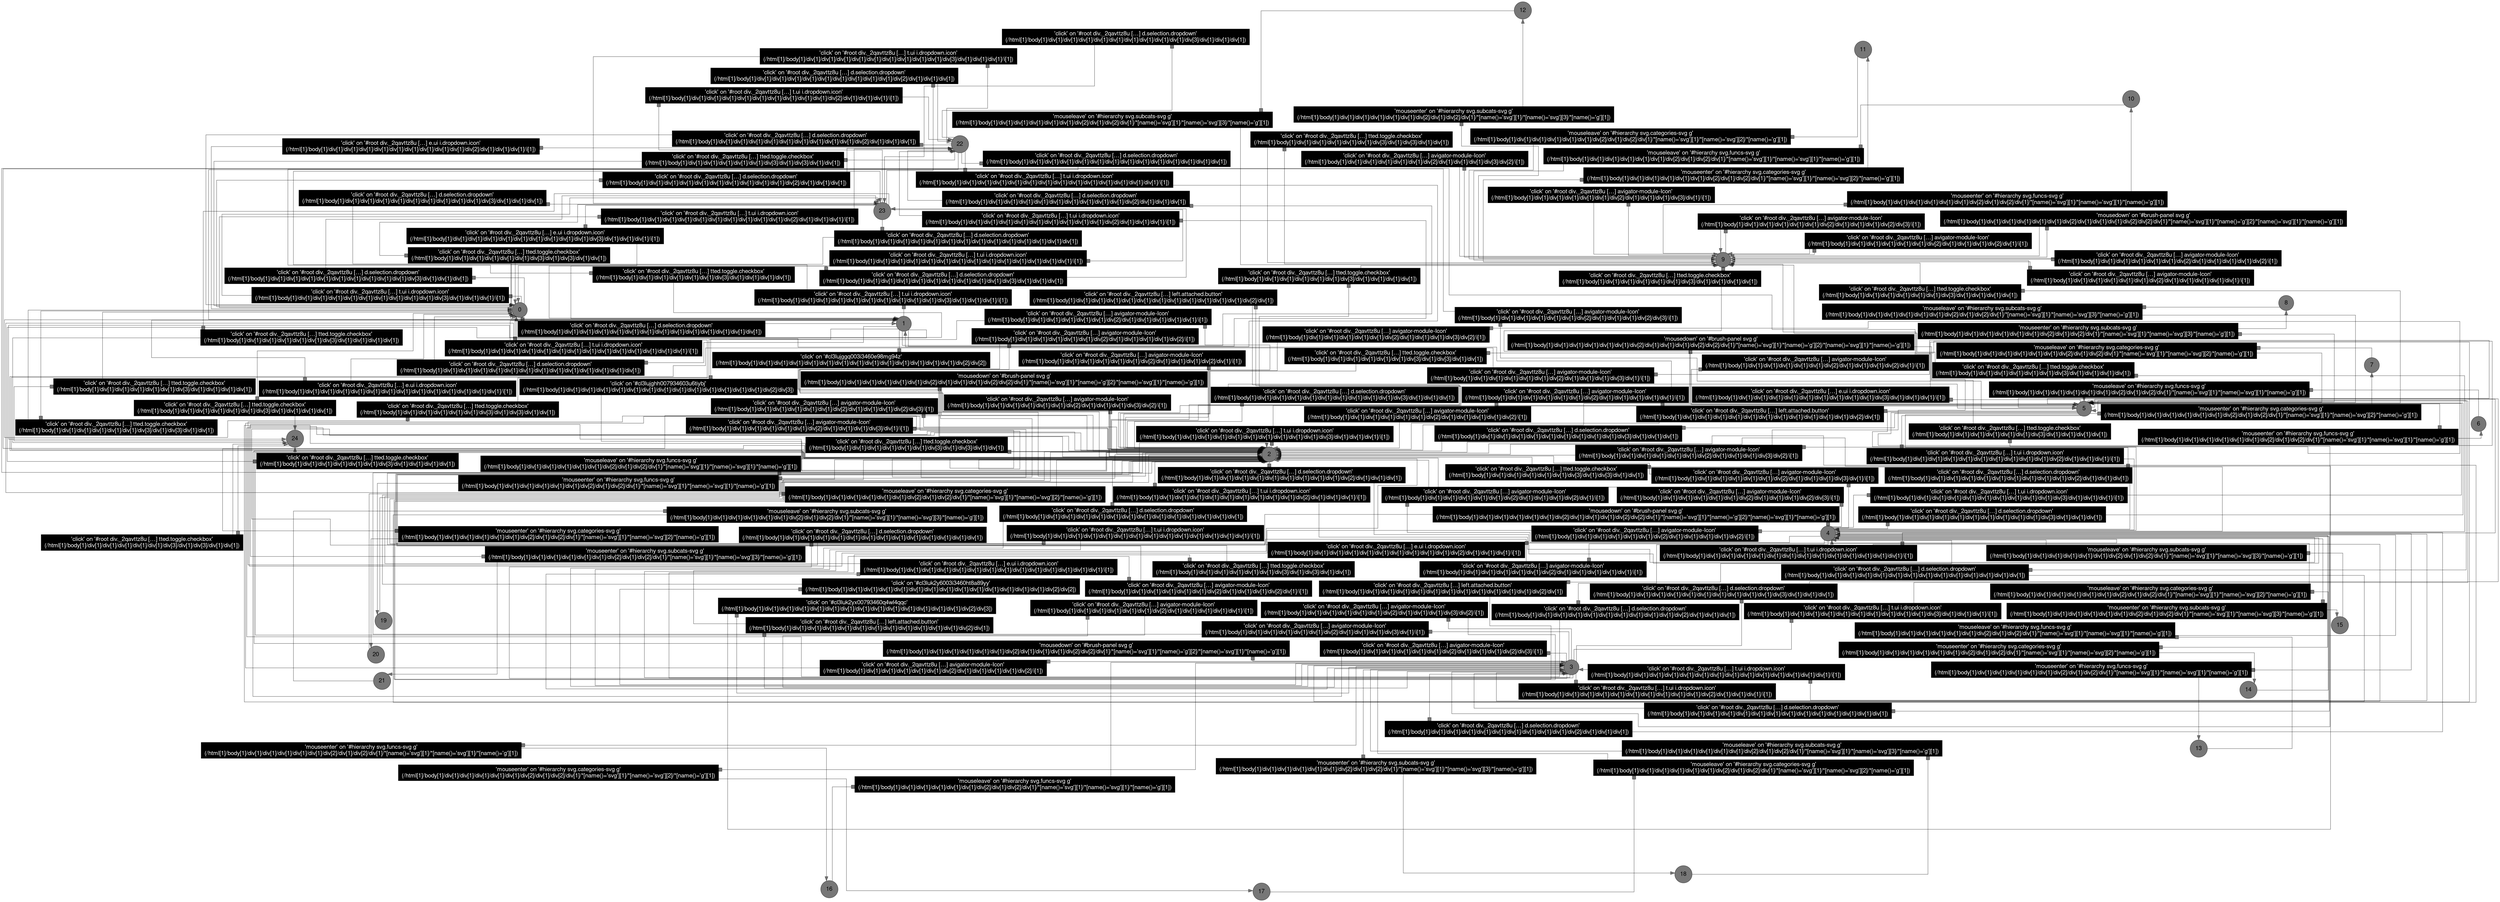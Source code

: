 digraph G {

	
graph [
    layout = neato
    labelloc = b
    fontname = "Helvetica,Arial,sans-serif"
    start = regular
    normalize = 0
    overlap = false;  // or scalexy, scale, prism, ortho, or compress
]
node [
    shape = circle
    style = filled
    color = "#00000088"
    fontname = "Helvetica,Arial,sans-serif"
]
edge [
    len = 1
    color = "#00000088"
    fontname = "Helvetica,Arial,sans-serif"
]
	splines=ortho;

	E0 [label="'click' on '#root div._2qavttz8u […] d.selection.dropdown'\n(/html[1]/body[1]/div[1]/div[1]/div[1]/div[1]/div[1]/div[1]/div[1]/div[1]/div[1]/div[1]/div[1]/div[1]/div[1])", shape="box", style="filled", fillcolor="#000000", fontcolor="#FFFFFF"];
	0 -> E0 [arrowhead="box"];
	E0 -> 1;

	E1 [label="'click' on '#root div._2qavttz8u […] t.ui i.dropdown.icon'\n(/html[1]/body[1]/div[1]/div[1]/div[1]/div[1]/div[1]/div[1]/div[1]/div[1]/div[1]/div[1]/div[1]/div[1]/div[1]/i[1])", shape="box", style="filled", fillcolor="#000000", fontcolor="#FFFFFF"];
	0 -> E1 [arrowhead="box"];
	E1 -> 1;

	E2 [label="'click' on '#root div._2qavttz8u […] d.selection.dropdown'\n(/html[1]/body[1]/div[1]/div[1]/div[1]/div[1]/div[1]/div[1]/div[1]/div[1]/div[1]/div[2]/div[1]/div[1]/div[1])", shape="box", style="filled", fillcolor="#000000", fontcolor="#FFFFFF"];
	0 -> E2 [arrowhead="box"];
	E2 -> 22;

	E3 [label="'click' on '#root div._2qavttz8u […] t.ui i.dropdown.icon'\n(/html[1]/body[1]/div[1]/div[1]/div[1]/div[1]/div[1]/div[1]/div[1]/div[1]/div[1]/div[2]/div[1]/div[1]/div[1]/i[1])", shape="box", style="filled", fillcolor="#000000", fontcolor="#FFFFFF"];
	0 -> E3 [arrowhead="box"];
	E3 -> 22;

	E4 [label="'click' on '#root div._2qavttz8u […] d.selection.dropdown'\n(/html[1]/body[1]/div[1]/div[1]/div[1]/div[1]/div[1]/div[1]/div[1]/div[1]/div[1]/div[3]/div[1]/div[1]/div[1])", shape="box", style="filled", fillcolor="#000000", fontcolor="#FFFFFF"];
	0 -> E4 [arrowhead="box"];
	E4 -> 23;

	E5 [label="'click' on '#root div._2qavttz8u […] t.ui i.dropdown.icon'\n(/html[1]/body[1]/div[1]/div[1]/div[1]/div[1]/div[1]/div[1]/div[1]/div[1]/div[1]/div[3]/div[1]/div[1]/div[1]/i[1])", shape="box", style="filled", fillcolor="#000000", fontcolor="#FFFFFF"];
	0 -> E5 [arrowhead="box"];
	E5 -> 23;

	E6 [label="'click' on '#root div._2qavttz8u […] tted.toggle.checkbox'\n(/html[1]/body[1]/div[1]/div[1]/div[1]/div[1]/div[1]/div[3]/div[1]/div[1]/div[1]/div[1])", shape="box", style="filled", fillcolor="#000000", fontcolor="#FFFFFF"];
	0 -> E6 [arrowhead="box"];
	E6 -> 24;

	E7 [label="'click' on '#root div._2qavttz8u […] tted.toggle.checkbox'\n(/html[1]/body[1]/div[1]/div[1]/div[1]/div[1]/div[1]/div[3]/div[1]/div[3]/div[1]/div[1])", shape="box", style="filled", fillcolor="#000000", fontcolor="#FFFFFF"];
	0 -> E7 [arrowhead="box"];
	E7 -> 0;

	E8 [label="'click' on '#root div._2qavttz8u […] d.selection.dropdown'\n(/html[1]/body[1]/div[1]/div[1]/div[1]/div[1]/div[1]/div[1]/div[1]/div[1]/div[1]/div[1]/div[1]/div[1]/div[1])", shape="box", style="filled", fillcolor="#000000", fontcolor="#FFFFFF"];
	1 -> E8 [arrowhead="box"];
	E8 -> 0;

	E9 [label="'click' on '#root div._2qavttz8u […] e.ui i.dropdown.icon'\n(/html[1]/body[1]/div[1]/div[1]/div[1]/div[1]/div[1]/div[1]/div[1]/div[1]/div[1]/div[1]/div[1]/div[1]/div[1]/i[1])", shape="box", style="filled", fillcolor="#000000", fontcolor="#FFFFFF"];
	1 -> E9 [arrowhead="box"];
	E9 -> 0;

	E10 [label="'click' on '#cl3lujggq003i3460e98mg94z'\n(/html[1]/body[1]/div[1]/div[1]/div[1]/div[1]/div[1]/div[1]/div[1]/div[1]/div[1]/div[1]/div[1]/div[1]/div[1]/div[2]/div[2])", shape="box", style="filled", fillcolor="#000000", fontcolor="#FFFFFF"];
	1 -> E10 [arrowhead="box"];
	E10 -> 2;

	E11 [label="'click' on '#cl3lujghh007934603u6tiybj'\n(/html[1]/body[1]/div[1]/div[1]/div[1]/div[1]/div[1]/div[1]/div[1]/div[1]/div[1]/div[1]/div[1]/div[1]/div[1]/div[2]/div[3])", shape="box", style="filled", fillcolor="#000000", fontcolor="#FFFFFF"];
	1 -> E11 [arrowhead="box"];
	E11 -> 2;

	E12 [label="'click' on '#root div._2qavttz8u […] d.selection.dropdown'\n(/html[1]/body[1]/div[1]/div[1]/div[1]/div[1]/div[1]/div[1]/div[1]/div[1]/div[1]/div[2]/div[1]/div[1]/div[1])", shape="box", style="filled", fillcolor="#000000", fontcolor="#FFFFFF"];
	1 -> E12 [arrowhead="box"];
	E12 -> 22;

	E13 [label="'click' on '#root div._2qavttz8u […] t.ui i.dropdown.icon'\n(/html[1]/body[1]/div[1]/div[1]/div[1]/div[1]/div[1]/div[1]/div[1]/div[1]/div[1]/div[2]/div[1]/div[1]/div[1]/i[1])", shape="box", style="filled", fillcolor="#000000", fontcolor="#FFFFFF"];
	1 -> E13 [arrowhead="box"];
	E13 -> 22;

	E14 [label="'click' on '#root div._2qavttz8u […] d.selection.dropdown'\n(/html[1]/body[1]/div[1]/div[1]/div[1]/div[1]/div[1]/div[1]/div[1]/div[1]/div[1]/div[3]/div[1]/div[1]/div[1])", shape="box", style="filled", fillcolor="#000000", fontcolor="#FFFFFF"];
	1 -> E14 [arrowhead="box"];
	E14 -> 23;

	E15 [label="'click' on '#root div._2qavttz8u […] t.ui i.dropdown.icon'\n(/html[1]/body[1]/div[1]/div[1]/div[1]/div[1]/div[1]/div[1]/div[1]/div[1]/div[1]/div[3]/div[1]/div[1]/div[1]/i[1])", shape="box", style="filled", fillcolor="#000000", fontcolor="#FFFFFF"];
	1 -> E15 [arrowhead="box"];
	E15 -> 23;

	E16 [label="'click' on '#root div._2qavttz8u […] tted.toggle.checkbox'\n(/html[1]/body[1]/div[1]/div[1]/div[1]/div[1]/div[1]/div[3]/div[1]/div[1]/div[1]/div[1])", shape="box", style="filled", fillcolor="#000000", fontcolor="#FFFFFF"];
	1 -> E16 [arrowhead="box"];
	E16 -> 24;

	E17 [label="'click' on '#root div._2qavttz8u […] tted.toggle.checkbox'\n(/html[1]/body[1]/div[1]/div[1]/div[1]/div[1]/div[1]/div[3]/div[1]/div[3]/div[1]/div[1])", shape="box", style="filled", fillcolor="#000000", fontcolor="#FFFFFF"];
	1 -> E17 [arrowhead="box"];
	E17 -> 0;

	E18 [label="'click' on '#root div._2qavttz8u […] d.selection.dropdown'\n(/html[1]/body[1]/div[1]/div[1]/div[1]/div[1]/div[1]/div[1]/div[1]/div[1]/div[1]/div[1]/div[1]/div[1]/div[1])", shape="box", style="filled", fillcolor="#000000", fontcolor="#FFFFFF"];
	2 -> E18 [arrowhead="box"];
	E18 -> 3;

	E19 [label="'click' on '#root div._2qavttz8u […] t.ui i.dropdown.icon'\n(/html[1]/body[1]/div[1]/div[1]/div[1]/div[1]/div[1]/div[1]/div[1]/div[1]/div[1]/div[1]/div[1]/div[1]/div[1]/i[1])", shape="box", style="filled", fillcolor="#000000", fontcolor="#FFFFFF"];
	2 -> E19 [arrowhead="box"];
	E19 -> 3;

	E20 [label="'click' on '#root div._2qavttz8u […] left.attached.button'\n(/html[1]/body[1]/div[1]/div[1]/div[1]/div[1]/div[1]/div[1]/div[1]/div[1]/div[1]/div[1]/div[1]/div[2]/div[1])", shape="box", style="filled", fillcolor="#000000", fontcolor="#FFFFFF"];
	2 -> E20 [arrowhead="box"];
	E20 -> 2;

	E21 [label="'click' on '#root div._2qavttz8u […] d.selection.dropdown'\n(/html[1]/body[1]/div[1]/div[1]/div[1]/div[1]/div[1]/div[1]/div[1]/div[1]/div[1]/div[2]/div[1]/div[1]/div[1])", shape="box", style="filled", fillcolor="#000000", fontcolor="#FFFFFF"];
	2 -> E21 [arrowhead="box"];
	E21 -> 4;

	E22 [label="'click' on '#root div._2qavttz8u […] t.ui i.dropdown.icon'\n(/html[1]/body[1]/div[1]/div[1]/div[1]/div[1]/div[1]/div[1]/div[1]/div[1]/div[1]/div[2]/div[1]/div[1]/div[1]/i[1])", shape="box", style="filled", fillcolor="#000000", fontcolor="#FFFFFF"];
	2 -> E22 [arrowhead="box"];
	E22 -> 4;

	E23 [label="'click' on '#root div._2qavttz8u […] d.selection.dropdown'\n(/html[1]/body[1]/div[1]/div[1]/div[1]/div[1]/div[1]/div[1]/div[1]/div[1]/div[1]/div[3]/div[1]/div[1]/div[1])", shape="box", style="filled", fillcolor="#000000", fontcolor="#FFFFFF"];
	2 -> E23 [arrowhead="box"];
	E23 -> 5;

	E24 [label="'click' on '#root div._2qavttz8u […] t.ui i.dropdown.icon'\n(/html[1]/body[1]/div[1]/div[1]/div[1]/div[1]/div[1]/div[1]/div[1]/div[1]/div[1]/div[3]/div[1]/div[1]/div[1]/i[1])", shape="box", style="filled", fillcolor="#000000", fontcolor="#FFFFFF"];
	2 -> E24 [arrowhead="box"];
	E24 -> 5;

	E25 [label="'click' on '#root div._2qavttz8u […] avigator-module-Icon'\n(/html[1]/body[1]/div[1]/div[1]/div[1]/div[1]/div[1]/div[2]/div[1]/div[1]/div[1]/div[1]/div[1]/i[1])", shape="box", style="filled", fillcolor="#000000", fontcolor="#FFFFFF"];
	2 -> E25 [arrowhead="box"];
	E25 -> 2;

	E26 [label="'click' on '#root div._2qavttz8u […] avigator-module-Icon'\n(/html[1]/body[1]/div[1]/div[1]/div[1]/div[1]/div[1]/div[2]/div[1]/div[1]/div[1]/div[1]/div[2]/i[1])", shape="box", style="filled", fillcolor="#000000", fontcolor="#FFFFFF"];
	2 -> E26 [arrowhead="box"];
	E26 -> 2;

	E27 [label="'click' on '#root div._2qavttz8u […] avigator-module-Icon'\n(/html[1]/body[1]/div[1]/div[1]/div[1]/div[1]/div[1]/div[2]/div[1]/div[1]/div[1]/div[2]/div[1]/i[1])", shape="box", style="filled", fillcolor="#000000", fontcolor="#FFFFFF"];
	2 -> E27 [arrowhead="box"];
	E27 -> 2;

	E28 [label="'mousedown' on '#brush-panel svg g'\n(/html[1]/body[1]/div[1]/div[1]/div[1]/div[1]/div[1]/div[2]/div[1]/div[1]/div[1]/div[2]/div[2]/div[1]/*[name()='svg'][1]/*[name()='g'][2]/*[name()='svg'][1]/*[name()='g'][1])", shape="box", style="filled", fillcolor="#000000", fontcolor="#FFFFFF"];
	2 -> E28 [arrowhead="box"];
	E28 -> 2;

	E29 [label="'click' on '#root div._2qavttz8u […] avigator-module-Icon'\n(/html[1]/body[1]/div[1]/div[1]/div[1]/div[1]/div[1]/div[2]/div[1]/div[1]/div[1]/div[2]/div[3]/i[1])", shape="box", style="filled", fillcolor="#000000", fontcolor="#FFFFFF"];
	2 -> E29 [arrowhead="box"];
	E29 -> 2;

	E30 [label="'click' on '#root div._2qavttz8u […] avigator-module-Icon'\n(/html[1]/body[1]/div[1]/div[1]/div[1]/div[1]/div[1]/div[2]/div[1]/div[1]/div[1]/div[3]/div[1]/i[1])", shape="box", style="filled", fillcolor="#000000", fontcolor="#FFFFFF"];
	2 -> E30 [arrowhead="box"];
	E30 -> 2;

	E31 [label="'click' on '#root div._2qavttz8u […] avigator-module-Icon'\n(/html[1]/body[1]/div[1]/div[1]/div[1]/div[1]/div[1]/div[2]/div[1]/div[1]/div[1]/div[3]/div[2]/i[1])", shape="box", style="filled", fillcolor="#000000", fontcolor="#FFFFFF"];
	2 -> E31 [arrowhead="box"];
	E31 -> 2;

	E32 [label="'mouseenter' on '#hierarchy svg.funcs-svg g'\n(/html[1]/body[1]/div[1]/div[1]/div[1]/div[1]/div[1]/div[2]/div[1]/div[2]/div[1]/*[name()='svg'][1]/*[name()='svg'][1]/*[name()='g'][1])", shape="box", style="filled", fillcolor="#000000", fontcolor="#FFFFFF"];
	2 -> E32 [arrowhead="box"];
	E32 -> 19;

	E33 [label="'mouseenter' on '#hierarchy svg.categories-svg g'\n(/html[1]/body[1]/div[1]/div[1]/div[1]/div[1]/div[1]/div[2]/div[1]/div[2]/div[1]/*[name()='svg'][1]/*[name()='svg'][2]/*[name()='g'][1])", shape="box", style="filled", fillcolor="#000000", fontcolor="#FFFFFF"];
	2 -> E33 [arrowhead="box"];
	E33 -> 20;

	E34 [label="'mouseenter' on '#hierarchy svg.subcats-svg g'\n(/html[1]/body[1]/div[1]/div[1]/div[1]/div[1]/div[1]/div[2]/div[1]/div[2]/div[1]/*[name()='svg'][1]/*[name()='svg'][3]/*[name()='g'][1])", shape="box", style="filled", fillcolor="#000000", fontcolor="#FFFFFF"];
	2 -> E34 [arrowhead="box"];
	E34 -> 21;

	E35 [label="'click' on '#root div._2qavttz8u […] tted.toggle.checkbox'\n(/html[1]/body[1]/div[1]/div[1]/div[1]/div[1]/div[1]/div[3]/div[1]/div[1]/div[1]/div[1])", shape="box", style="filled", fillcolor="#000000", fontcolor="#FFFFFF"];
	2 -> E35 [arrowhead="box"];
	E35 -> 9;

	E36 [label="'click' on '#root div._2qavttz8u […] tted.toggle.checkbox'\n(/html[1]/body[1]/div[1]/div[1]/div[1]/div[1]/div[1]/div[3]/div[1]/div[3]/div[1]/div[1])", shape="box", style="filled", fillcolor="#000000", fontcolor="#FFFFFF"];
	2 -> E36 [arrowhead="box"];
	E36 -> 2;

	E37 [label="'click' on '#root div._2qavttz8u […] d.selection.dropdown'\n(/html[1]/body[1]/div[1]/div[1]/div[1]/div[1]/div[1]/div[1]/div[1]/div[1]/div[1]/div[1]/div[1]/div[1]/div[1])", shape="box", style="filled", fillcolor="#000000", fontcolor="#FFFFFF"];
	3 -> E37 [arrowhead="box"];
	E37 -> 2;

	E38 [label="'click' on '#root div._2qavttz8u […] e.ui i.dropdown.icon'\n(/html[1]/body[1]/div[1]/div[1]/div[1]/div[1]/div[1]/div[1]/div[1]/div[1]/div[1]/div[1]/div[1]/div[1]/div[1]/i[1])", shape="box", style="filled", fillcolor="#000000", fontcolor="#FFFFFF"];
	3 -> E38 [arrowhead="box"];
	E38 -> 2;

	E39 [label="'click' on '#cl3luk2y6003i3460ht8a89yy'\n(/html[1]/body[1]/div[1]/div[1]/div[1]/div[1]/div[1]/div[1]/div[1]/div[1]/div[1]/div[1]/div[1]/div[1]/div[1]/div[2]/div[2])", shape="box", style="filled", fillcolor="#000000", fontcolor="#FFFFFF"];
	3 -> E39 [arrowhead="box"];
	E39 -> 2;

	E40 [label="'click' on '#cl3luk2yx00793460q4wl4qqc'\n(/html[1]/body[1]/div[1]/div[1]/div[1]/div[1]/div[1]/div[1]/div[1]/div[1]/div[1]/div[1]/div[1]/div[1]/div[1]/div[2]/div[3])", shape="box", style="filled", fillcolor="#000000", fontcolor="#FFFFFF"];
	3 -> E40 [arrowhead="box"];
	E40 -> 2;

	E41 [label="'click' on '#root div._2qavttz8u […] left.attached.button'\n(/html[1]/body[1]/div[1]/div[1]/div[1]/div[1]/div[1]/div[1]/div[1]/div[1]/div[1]/div[1]/div[1]/div[2]/div[1])", shape="box", style="filled", fillcolor="#000000", fontcolor="#FFFFFF"];
	3 -> E41 [arrowhead="box"];
	E41 -> 2;

	E42 [label="'click' on '#root div._2qavttz8u […] d.selection.dropdown'\n(/html[1]/body[1]/div[1]/div[1]/div[1]/div[1]/div[1]/div[1]/div[1]/div[1]/div[1]/div[2]/div[1]/div[1]/div[1])", shape="box", style="filled", fillcolor="#000000", fontcolor="#FFFFFF"];
	3 -> E42 [arrowhead="box"];
	E42 -> 4;

	E43 [label="'click' on '#root div._2qavttz8u […] t.ui i.dropdown.icon'\n(/html[1]/body[1]/div[1]/div[1]/div[1]/div[1]/div[1]/div[1]/div[1]/div[1]/div[1]/div[2]/div[1]/div[1]/div[1]/i[1])", shape="box", style="filled", fillcolor="#000000", fontcolor="#FFFFFF"];
	3 -> E43 [arrowhead="box"];
	E43 -> 4;

	E44 [label="'click' on '#root div._2qavttz8u […] d.selection.dropdown'\n(/html[1]/body[1]/div[1]/div[1]/div[1]/div[1]/div[1]/div[1]/div[1]/div[1]/div[1]/div[3]/div[1]/div[1]/div[1])", shape="box", style="filled", fillcolor="#000000", fontcolor="#FFFFFF"];
	3 -> E44 [arrowhead="box"];
	E44 -> 5;

	E45 [label="'click' on '#root div._2qavttz8u […] t.ui i.dropdown.icon'\n(/html[1]/body[1]/div[1]/div[1]/div[1]/div[1]/div[1]/div[1]/div[1]/div[1]/div[1]/div[3]/div[1]/div[1]/div[1]/i[1])", shape="box", style="filled", fillcolor="#000000", fontcolor="#FFFFFF"];
	3 -> E45 [arrowhead="box"];
	E45 -> 5;

	E46 [label="'click' on '#root div._2qavttz8u […] avigator-module-Icon'\n(/html[1]/body[1]/div[1]/div[1]/div[1]/div[1]/div[1]/div[2]/div[1]/div[1]/div[1]/div[1]/div[1]/i[1])", shape="box", style="filled", fillcolor="#000000", fontcolor="#FFFFFF"];
	3 -> E46 [arrowhead="box"];
	E46 -> 2;

	E47 [label="'click' on '#root div._2qavttz8u […] avigator-module-Icon'\n(/html[1]/body[1]/div[1]/div[1]/div[1]/div[1]/div[1]/div[2]/div[1]/div[1]/div[1]/div[1]/div[2]/i[1])", shape="box", style="filled", fillcolor="#000000", fontcolor="#FFFFFF"];
	3 -> E47 [arrowhead="box"];
	E47 -> 2;

	E48 [label="'click' on '#root div._2qavttz8u […] avigator-module-Icon'\n(/html[1]/body[1]/div[1]/div[1]/div[1]/div[1]/div[1]/div[2]/div[1]/div[1]/div[1]/div[2]/div[1]/i[1])", shape="box", style="filled", fillcolor="#000000", fontcolor="#FFFFFF"];
	3 -> E48 [arrowhead="box"];
	E48 -> 2;

	E49 [label="'mousedown' on '#brush-panel svg g'\n(/html[1]/body[1]/div[1]/div[1]/div[1]/div[1]/div[1]/div[2]/div[1]/div[1]/div[1]/div[2]/div[2]/div[1]/*[name()='svg'][1]/*[name()='g'][2]/*[name()='svg'][1]/*[name()='g'][1])", shape="box", style="filled", fillcolor="#000000", fontcolor="#FFFFFF"];
	3 -> E49 [arrowhead="box"];
	E49 -> 2;

	E50 [label="'click' on '#root div._2qavttz8u […] avigator-module-Icon'\n(/html[1]/body[1]/div[1]/div[1]/div[1]/div[1]/div[1]/div[2]/div[1]/div[1]/div[1]/div[2]/div[3]/i[1])", shape="box", style="filled", fillcolor="#000000", fontcolor="#FFFFFF"];
	3 -> E50 [arrowhead="box"];
	E50 -> 2;

	E51 [label="'click' on '#root div._2qavttz8u […] avigator-module-Icon'\n(/html[1]/body[1]/div[1]/div[1]/div[1]/div[1]/div[1]/div[2]/div[1]/div[1]/div[1]/div[3]/div[1]/i[1])", shape="box", style="filled", fillcolor="#000000", fontcolor="#FFFFFF"];
	3 -> E51 [arrowhead="box"];
	E51 -> 2;

	E52 [label="'click' on '#root div._2qavttz8u […] avigator-module-Icon'\n(/html[1]/body[1]/div[1]/div[1]/div[1]/div[1]/div[1]/div[2]/div[1]/div[1]/div[1]/div[3]/div[2]/i[1])", shape="box", style="filled", fillcolor="#000000", fontcolor="#FFFFFF"];
	3 -> E52 [arrowhead="box"];
	E52 -> 2;

	E53 [label="'mouseenter' on '#hierarchy svg.funcs-svg g'\n(/html[1]/body[1]/div[1]/div[1]/div[1]/div[1]/div[1]/div[2]/div[1]/div[2]/div[1]/*[name()='svg'][1]/*[name()='svg'][1]/*[name()='g'][1])", shape="box", style="filled", fillcolor="#000000", fontcolor="#FFFFFF"];
	3 -> E53 [arrowhead="box"];
	E53 -> 16;

	E54 [label="'mouseenter' on '#hierarchy svg.categories-svg g'\n(/html[1]/body[1]/div[1]/div[1]/div[1]/div[1]/div[1]/div[2]/div[1]/div[2]/div[1]/*[name()='svg'][1]/*[name()='svg'][2]/*[name()='g'][1])", shape="box", style="filled", fillcolor="#000000", fontcolor="#FFFFFF"];
	3 -> E54 [arrowhead="box"];
	E54 -> 17;

	E55 [label="'mouseenter' on '#hierarchy svg.subcats-svg g'\n(/html[1]/body[1]/div[1]/div[1]/div[1]/div[1]/div[1]/div[2]/div[1]/div[2]/div[1]/*[name()='svg'][1]/*[name()='svg'][3]/*[name()='g'][1])", shape="box", style="filled", fillcolor="#000000", fontcolor="#FFFFFF"];
	3 -> E55 [arrowhead="box"];
	E55 -> 18;

	E56 [label="'click' on '#root div._2qavttz8u […] tted.toggle.checkbox'\n(/html[1]/body[1]/div[1]/div[1]/div[1]/div[1]/div[1]/div[3]/div[1]/div[1]/div[1]/div[1])", shape="box", style="filled", fillcolor="#000000", fontcolor="#FFFFFF"];
	3 -> E56 [arrowhead="box"];
	E56 -> 9;

	E57 [label="'click' on '#root div._2qavttz8u […] tted.toggle.checkbox'\n(/html[1]/body[1]/div[1]/div[1]/div[1]/div[1]/div[1]/div[3]/div[1]/div[3]/div[1]/div[1])", shape="box", style="filled", fillcolor="#000000", fontcolor="#FFFFFF"];
	3 -> E57 [arrowhead="box"];
	E57 -> 2;

	E58 [label="'click' on '#root div._2qavttz8u […] d.selection.dropdown'\n(/html[1]/body[1]/div[1]/div[1]/div[1]/div[1]/div[1]/div[1]/div[1]/div[1]/div[1]/div[1]/div[1]/div[1]/div[1])", shape="box", style="filled", fillcolor="#000000", fontcolor="#FFFFFF"];
	4 -> E58 [arrowhead="box"];
	E58 -> 3;

	E59 [label="'click' on '#root div._2qavttz8u […] t.ui i.dropdown.icon'\n(/html[1]/body[1]/div[1]/div[1]/div[1]/div[1]/div[1]/div[1]/div[1]/div[1]/div[1]/div[1]/div[1]/div[1]/div[1]/i[1])", shape="box", style="filled", fillcolor="#000000", fontcolor="#FFFFFF"];
	4 -> E59 [arrowhead="box"];
	E59 -> 3;

	E60 [label="'click' on '#root div._2qavttz8u […] left.attached.button'\n(/html[1]/body[1]/div[1]/div[1]/div[1]/div[1]/div[1]/div[1]/div[1]/div[1]/div[1]/div[1]/div[1]/div[2]/div[1])", shape="box", style="filled", fillcolor="#000000", fontcolor="#FFFFFF"];
	4 -> E60 [arrowhead="box"];
	E60 -> 2;

	E61 [label="'click' on '#root div._2qavttz8u […] d.selection.dropdown'\n(/html[1]/body[1]/div[1]/div[1]/div[1]/div[1]/div[1]/div[1]/div[1]/div[1]/div[1]/div[2]/div[1]/div[1]/div[1])", shape="box", style="filled", fillcolor="#000000", fontcolor="#FFFFFF"];
	4 -> E61 [arrowhead="box"];
	E61 -> 2;

	E62 [label="'click' on '#root div._2qavttz8u […] e.ui i.dropdown.icon'\n(/html[1]/body[1]/div[1]/div[1]/div[1]/div[1]/div[1]/div[1]/div[1]/div[1]/div[1]/div[2]/div[1]/div[1]/div[1]/i[1])", shape="box", style="filled", fillcolor="#000000", fontcolor="#FFFFFF"];
	4 -> E62 [arrowhead="box"];
	E62 -> 2;

	E63 [label="'click' on '#root div._2qavttz8u […] d.selection.dropdown'\n(/html[1]/body[1]/div[1]/div[1]/div[1]/div[1]/div[1]/div[1]/div[1]/div[1]/div[1]/div[3]/div[1]/div[1]/div[1])", shape="box", style="filled", fillcolor="#000000", fontcolor="#FFFFFF"];
	4 -> E63 [arrowhead="box"];
	E63 -> 5;

	E64 [label="'click' on '#root div._2qavttz8u […] t.ui i.dropdown.icon'\n(/html[1]/body[1]/div[1]/div[1]/div[1]/div[1]/div[1]/div[1]/div[1]/div[1]/div[1]/div[3]/div[1]/div[1]/div[1]/i[1])", shape="box", style="filled", fillcolor="#000000", fontcolor="#FFFFFF"];
	4 -> E64 [arrowhead="box"];
	E64 -> 5;

	E65 [label="'click' on '#root div._2qavttz8u […] avigator-module-Icon'\n(/html[1]/body[1]/div[1]/div[1]/div[1]/div[1]/div[1]/div[2]/div[1]/div[1]/div[1]/div[1]/div[1]/i[1])", shape="box", style="filled", fillcolor="#000000", fontcolor="#FFFFFF"];
	4 -> E65 [arrowhead="box"];
	E65 -> 2;

	E66 [label="'click' on '#root div._2qavttz8u […] avigator-module-Icon'\n(/html[1]/body[1]/div[1]/div[1]/div[1]/div[1]/div[1]/div[2]/div[1]/div[1]/div[1]/div[1]/div[2]/i[1])", shape="box", style="filled", fillcolor="#000000", fontcolor="#FFFFFF"];
	4 -> E66 [arrowhead="box"];
	E66 -> 2;

	E67 [label="'click' on '#root div._2qavttz8u […] avigator-module-Icon'\n(/html[1]/body[1]/div[1]/div[1]/div[1]/div[1]/div[1]/div[2]/div[1]/div[1]/div[1]/div[2]/div[1]/i[1])", shape="box", style="filled", fillcolor="#000000", fontcolor="#FFFFFF"];
	4 -> E67 [arrowhead="box"];
	E67 -> 2;

	E68 [label="'mousedown' on '#brush-panel svg g'\n(/html[1]/body[1]/div[1]/div[1]/div[1]/div[1]/div[1]/div[2]/div[1]/div[1]/div[1]/div[2]/div[2]/div[1]/*[name()='svg'][1]/*[name()='g'][2]/*[name()='svg'][1]/*[name()='g'][1])", shape="box", style="filled", fillcolor="#000000", fontcolor="#FFFFFF"];
	4 -> E68 [arrowhead="box"];
	E68 -> 2;

	E69 [label="'click' on '#root div._2qavttz8u […] avigator-module-Icon'\n(/html[1]/body[1]/div[1]/div[1]/div[1]/div[1]/div[1]/div[2]/div[1]/div[1]/div[1]/div[2]/div[3]/i[1])", shape="box", style="filled", fillcolor="#000000", fontcolor="#FFFFFF"];
	4 -> E69 [arrowhead="box"];
	E69 -> 2;

	E70 [label="'click' on '#root div._2qavttz8u […] avigator-module-Icon'\n(/html[1]/body[1]/div[1]/div[1]/div[1]/div[1]/div[1]/div[2]/div[1]/div[1]/div[1]/div[3]/div[1]/i[1])", shape="box", style="filled", fillcolor="#000000", fontcolor="#FFFFFF"];
	4 -> E70 [arrowhead="box"];
	E70 -> 2;

	E71 [label="'click' on '#root div._2qavttz8u […] avigator-module-Icon'\n(/html[1]/body[1]/div[1]/div[1]/div[1]/div[1]/div[1]/div[2]/div[1]/div[1]/div[1]/div[3]/div[2]/i[1])", shape="box", style="filled", fillcolor="#000000", fontcolor="#FFFFFF"];
	4 -> E71 [arrowhead="box"];
	E71 -> 2;

	E72 [label="'mouseenter' on '#hierarchy svg.funcs-svg g'\n(/html[1]/body[1]/div[1]/div[1]/div[1]/div[1]/div[1]/div[2]/div[1]/div[2]/div[1]/*[name()='svg'][1]/*[name()='svg'][1]/*[name()='g'][1])", shape="box", style="filled", fillcolor="#000000", fontcolor="#FFFFFF"];
	4 -> E72 [arrowhead="box"];
	E72 -> 13;

	E73 [label="'mouseenter' on '#hierarchy svg.categories-svg g'\n(/html[1]/body[1]/div[1]/div[1]/div[1]/div[1]/div[1]/div[2]/div[1]/div[2]/div[1]/*[name()='svg'][1]/*[name()='svg'][2]/*[name()='g'][1])", shape="box", style="filled", fillcolor="#000000", fontcolor="#FFFFFF"];
	4 -> E73 [arrowhead="box"];
	E73 -> 14;

	E74 [label="'mouseenter' on '#hierarchy svg.subcats-svg g'\n(/html[1]/body[1]/div[1]/div[1]/div[1]/div[1]/div[1]/div[2]/div[1]/div[2]/div[1]/*[name()='svg'][1]/*[name()='svg'][3]/*[name()='g'][1])", shape="box", style="filled", fillcolor="#000000", fontcolor="#FFFFFF"];
	4 -> E74 [arrowhead="box"];
	E74 -> 15;

	E75 [label="'click' on '#root div._2qavttz8u […] tted.toggle.checkbox'\n(/html[1]/body[1]/div[1]/div[1]/div[1]/div[1]/div[1]/div[3]/div[1]/div[1]/div[1]/div[1])", shape="box", style="filled", fillcolor="#000000", fontcolor="#FFFFFF"];
	4 -> E75 [arrowhead="box"];
	E75 -> 9;

	E76 [label="'click' on '#root div._2qavttz8u […] tted.toggle.checkbox'\n(/html[1]/body[1]/div[1]/div[1]/div[1]/div[1]/div[1]/div[3]/div[1]/div[3]/div[1]/div[1])", shape="box", style="filled", fillcolor="#000000", fontcolor="#FFFFFF"];
	4 -> E76 [arrowhead="box"];
	E76 -> 2;

	E77 [label="'click' on '#root div._2qavttz8u […] d.selection.dropdown'\n(/html[1]/body[1]/div[1]/div[1]/div[1]/div[1]/div[1]/div[1]/div[1]/div[1]/div[1]/div[1]/div[1]/div[1]/div[1])", shape="box", style="filled", fillcolor="#000000", fontcolor="#FFFFFF"];
	5 -> E77 [arrowhead="box"];
	E77 -> 3;

	E78 [label="'click' on '#root div._2qavttz8u […] t.ui i.dropdown.icon'\n(/html[1]/body[1]/div[1]/div[1]/div[1]/div[1]/div[1]/div[1]/div[1]/div[1]/div[1]/div[1]/div[1]/div[1]/div[1]/i[1])", shape="box", style="filled", fillcolor="#000000", fontcolor="#FFFFFF"];
	5 -> E78 [arrowhead="box"];
	E78 -> 3;

	E79 [label="'click' on '#root div._2qavttz8u […] left.attached.button'\n(/html[1]/body[1]/div[1]/div[1]/div[1]/div[1]/div[1]/div[1]/div[1]/div[1]/div[1]/div[1]/div[1]/div[2]/div[1])", shape="box", style="filled", fillcolor="#000000", fontcolor="#FFFFFF"];
	5 -> E79 [arrowhead="box"];
	E79 -> 2;

	E80 [label="'click' on '#root div._2qavttz8u […] d.selection.dropdown'\n(/html[1]/body[1]/div[1]/div[1]/div[1]/div[1]/div[1]/div[1]/div[1]/div[1]/div[1]/div[2]/div[1]/div[1]/div[1])", shape="box", style="filled", fillcolor="#000000", fontcolor="#FFFFFF"];
	5 -> E80 [arrowhead="box"];
	E80 -> 4;

	E81 [label="'click' on '#root div._2qavttz8u […] t.ui i.dropdown.icon'\n(/html[1]/body[1]/div[1]/div[1]/div[1]/div[1]/div[1]/div[1]/div[1]/div[1]/div[1]/div[2]/div[1]/div[1]/div[1]/i[1])", shape="box", style="filled", fillcolor="#000000", fontcolor="#FFFFFF"];
	5 -> E81 [arrowhead="box"];
	E81 -> 4;

	E82 [label="'click' on '#root div._2qavttz8u […] d.selection.dropdown'\n(/html[1]/body[1]/div[1]/div[1]/div[1]/div[1]/div[1]/div[1]/div[1]/div[1]/div[1]/div[3]/div[1]/div[1]/div[1])", shape="box", style="filled", fillcolor="#000000", fontcolor="#FFFFFF"];
	5 -> E82 [arrowhead="box"];
	E82 -> 2;

	E83 [label="'click' on '#root div._2qavttz8u […] e.ui i.dropdown.icon'\n(/html[1]/body[1]/div[1]/div[1]/div[1]/div[1]/div[1]/div[1]/div[1]/div[1]/div[1]/div[3]/div[1]/div[1]/div[1]/i[1])", shape="box", style="filled", fillcolor="#000000", fontcolor="#FFFFFF"];
	5 -> E83 [arrowhead="box"];
	E83 -> 2;

	E84 [label="'click' on '#root div._2qavttz8u […] avigator-module-Icon'\n(/html[1]/body[1]/div[1]/div[1]/div[1]/div[1]/div[1]/div[2]/div[1]/div[1]/div[1]/div[1]/div[1]/i[1])", shape="box", style="filled", fillcolor="#000000", fontcolor="#FFFFFF"];
	5 -> E84 [arrowhead="box"];
	E84 -> 2;

	E85 [label="'click' on '#root div._2qavttz8u […] avigator-module-Icon'\n(/html[1]/body[1]/div[1]/div[1]/div[1]/div[1]/div[1]/div[2]/div[1]/div[1]/div[1]/div[1]/div[2]/i[1])", shape="box", style="filled", fillcolor="#000000", fontcolor="#FFFFFF"];
	5 -> E85 [arrowhead="box"];
	E85 -> 2;

	E86 [label="'click' on '#root div._2qavttz8u […] avigator-module-Icon'\n(/html[1]/body[1]/div[1]/div[1]/div[1]/div[1]/div[1]/div[2]/div[1]/div[1]/div[1]/div[2]/div[1]/i[1])", shape="box", style="filled", fillcolor="#000000", fontcolor="#FFFFFF"];
	5 -> E86 [arrowhead="box"];
	E86 -> 2;

	E87 [label="'mousedown' on '#brush-panel svg g'\n(/html[1]/body[1]/div[1]/div[1]/div[1]/div[1]/div[1]/div[2]/div[1]/div[1]/div[1]/div[2]/div[2]/div[1]/*[name()='svg'][1]/*[name()='g'][2]/*[name()='svg'][1]/*[name()='g'][1])", shape="box", style="filled", fillcolor="#000000", fontcolor="#FFFFFF"];
	5 -> E87 [arrowhead="box"];
	E87 -> 2;

	E88 [label="'click' on '#root div._2qavttz8u […] avigator-module-Icon'\n(/html[1]/body[1]/div[1]/div[1]/div[1]/div[1]/div[1]/div[2]/div[1]/div[1]/div[1]/div[2]/div[3]/i[1])", shape="box", style="filled", fillcolor="#000000", fontcolor="#FFFFFF"];
	5 -> E88 [arrowhead="box"];
	E88 -> 2;

	E89 [label="'click' on '#root div._2qavttz8u […] avigator-module-Icon'\n(/html[1]/body[1]/div[1]/div[1]/div[1]/div[1]/div[1]/div[2]/div[1]/div[1]/div[1]/div[3]/div[1]/i[1])", shape="box", style="filled", fillcolor="#000000", fontcolor="#FFFFFF"];
	5 -> E89 [arrowhead="box"];
	E89 -> 2;

	E90 [label="'click' on '#root div._2qavttz8u […] avigator-module-Icon'\n(/html[1]/body[1]/div[1]/div[1]/div[1]/div[1]/div[1]/div[2]/div[1]/div[1]/div[1]/div[3]/div[2]/i[1])", shape="box", style="filled", fillcolor="#000000", fontcolor="#FFFFFF"];
	5 -> E90 [arrowhead="box"];
	E90 -> 2;

	E91 [label="'mouseenter' on '#hierarchy svg.funcs-svg g'\n(/html[1]/body[1]/div[1]/div[1]/div[1]/div[1]/div[1]/div[2]/div[1]/div[2]/div[1]/*[name()='svg'][1]/*[name()='svg'][1]/*[name()='g'][1])", shape="box", style="filled", fillcolor="#000000", fontcolor="#FFFFFF"];
	5 -> E91 [arrowhead="box"];
	E91 -> 6;

	E92 [label="'mouseenter' on '#hierarchy svg.categories-svg g'\n(/html[1]/body[1]/div[1]/div[1]/div[1]/div[1]/div[1]/div[2]/div[1]/div[2]/div[1]/*[name()='svg'][1]/*[name()='svg'][2]/*[name()='g'][1])", shape="box", style="filled", fillcolor="#000000", fontcolor="#FFFFFF"];
	5 -> E92 [arrowhead="box"];
	E92 -> 7;

	E93 [label="'mouseenter' on '#hierarchy svg.subcats-svg g'\n(/html[1]/body[1]/div[1]/div[1]/div[1]/div[1]/div[1]/div[2]/div[1]/div[2]/div[1]/*[name()='svg'][1]/*[name()='svg'][3]/*[name()='g'][1])", shape="box", style="filled", fillcolor="#000000", fontcolor="#FFFFFF"];
	5 -> E93 [arrowhead="box"];
	E93 -> 8;

	E94 [label="'click' on '#root div._2qavttz8u […] tted.toggle.checkbox'\n(/html[1]/body[1]/div[1]/div[1]/div[1]/div[1]/div[1]/div[3]/div[1]/div[1]/div[1]/div[1])", shape="box", style="filled", fillcolor="#000000", fontcolor="#FFFFFF"];
	5 -> E94 [arrowhead="box"];
	E94 -> 9;

	E95 [label="'click' on '#root div._2qavttz8u […] tted.toggle.checkbox'\n(/html[1]/body[1]/div[1]/div[1]/div[1]/div[1]/div[1]/div[3]/div[1]/div[3]/div[1]/div[1])", shape="box", style="filled", fillcolor="#000000", fontcolor="#FFFFFF"];
	5 -> E95 [arrowhead="box"];
	E95 -> 2;

	E96 [label="'mouseleave' on '#hierarchy svg.funcs-svg g'\n(/html[1]/body[1]/div[1]/div[1]/div[1]/div[1]/div[1]/div[2]/div[1]/div[2]/div[1]/*[name()='svg'][1]/*[name()='svg'][1]/*[name()='g'][1])", shape="box", style="filled", fillcolor="#000000", fontcolor="#FFFFFF"];
	6 -> E96 [arrowhead="box"];
	E96 -> 5;

	E97 [label="'mouseleave' on '#hierarchy svg.categories-svg g'\n(/html[1]/body[1]/div[1]/div[1]/div[1]/div[1]/div[1]/div[2]/div[1]/div[2]/div[1]/*[name()='svg'][1]/*[name()='svg'][2]/*[name()='g'][1])", shape="box", style="filled", fillcolor="#000000", fontcolor="#FFFFFF"];
	7 -> E97 [arrowhead="box"];
	E97 -> 5;

	E98 [label="'mouseleave' on '#hierarchy svg.subcats-svg g'\n(/html[1]/body[1]/div[1]/div[1]/div[1]/div[1]/div[1]/div[2]/div[1]/div[2]/div[1]/*[name()='svg'][1]/*[name()='svg'][3]/*[name()='g'][1])", shape="box", style="filled", fillcolor="#000000", fontcolor="#FFFFFF"];
	8 -> E98 [arrowhead="box"];
	E98 -> 5;

	E99 [label="'click' on '#root div._2qavttz8u […] avigator-module-Icon'\n(/html[1]/body[1]/div[1]/div[1]/div[1]/div[1]/div[1]/div[2]/div[1]/div[1]/div[1]/div[1]/div[1]/i[1])", shape="box", style="filled", fillcolor="#000000", fontcolor="#FFFFFF"];
	9 -> E99 [arrowhead="box"];
	E99 -> 9;

	E100 [label="'click' on '#root div._2qavttz8u […] avigator-module-Icon'\n(/html[1]/body[1]/div[1]/div[1]/div[1]/div[1]/div[1]/div[2]/div[1]/div[1]/div[1]/div[1]/div[2]/i[1])", shape="box", style="filled", fillcolor="#000000", fontcolor="#FFFFFF"];
	9 -> E100 [arrowhead="box"];
	E100 -> 9;

	E101 [label="'click' on '#root div._2qavttz8u […] avigator-module-Icon'\n(/html[1]/body[1]/div[1]/div[1]/div[1]/div[1]/div[1]/div[2]/div[1]/div[1]/div[1]/div[2]/div[1]/i[1])", shape="box", style="filled", fillcolor="#000000", fontcolor="#FFFFFF"];
	9 -> E101 [arrowhead="box"];
	E101 -> 9;

	E102 [label="'mousedown' on '#brush-panel svg g'\n(/html[1]/body[1]/div[1]/div[1]/div[1]/div[1]/div[1]/div[2]/div[1]/div[1]/div[1]/div[2]/div[2]/div[1]/*[name()='svg'][1]/*[name()='g'][2]/*[name()='svg'][1]/*[name()='g'][1])", shape="box", style="filled", fillcolor="#000000", fontcolor="#FFFFFF"];
	9 -> E102 [arrowhead="box"];
	E102 -> 9;

	E103 [label="'click' on '#root div._2qavttz8u […] avigator-module-Icon'\n(/html[1]/body[1]/div[1]/div[1]/div[1]/div[1]/div[1]/div[2]/div[1]/div[1]/div[1]/div[2]/div[3]/i[1])", shape="box", style="filled", fillcolor="#000000", fontcolor="#FFFFFF"];
	9 -> E103 [arrowhead="box"];
	E103 -> 9;

	E104 [label="'click' on '#root div._2qavttz8u […] avigator-module-Icon'\n(/html[1]/body[1]/div[1]/div[1]/div[1]/div[1]/div[1]/div[2]/div[1]/div[1]/div[1]/div[3]/div[1]/i[1])", shape="box", style="filled", fillcolor="#000000", fontcolor="#FFFFFF"];
	9 -> E104 [arrowhead="box"];
	E104 -> 9;

	E105 [label="'click' on '#root div._2qavttz8u […] avigator-module-Icon'\n(/html[1]/body[1]/div[1]/div[1]/div[1]/div[1]/div[1]/div[2]/div[1]/div[1]/div[1]/div[3]/div[2]/i[1])", shape="box", style="filled", fillcolor="#000000", fontcolor="#FFFFFF"];
	9 -> E105 [arrowhead="box"];
	E105 -> 9;

	E106 [label="'mouseenter' on '#hierarchy svg.funcs-svg g'\n(/html[1]/body[1]/div[1]/div[1]/div[1]/div[1]/div[1]/div[2]/div[1]/div[2]/div[1]/*[name()='svg'][1]/*[name()='svg'][1]/*[name()='g'][1])", shape="box", style="filled", fillcolor="#000000", fontcolor="#FFFFFF"];
	9 -> E106 [arrowhead="box"];
	E106 -> 10;

	E107 [label="'mouseenter' on '#hierarchy svg.categories-svg g'\n(/html[1]/body[1]/div[1]/div[1]/div[1]/div[1]/div[1]/div[2]/div[1]/div[2]/div[1]/*[name()='svg'][1]/*[name()='svg'][2]/*[name()='g'][1])", shape="box", style="filled", fillcolor="#000000", fontcolor="#FFFFFF"];
	9 -> E107 [arrowhead="box"];
	E107 -> 11;

	E108 [label="'mouseenter' on '#hierarchy svg.subcats-svg g'\n(/html[1]/body[1]/div[1]/div[1]/div[1]/div[1]/div[1]/div[2]/div[1]/div[2]/div[1]/*[name()='svg'][1]/*[name()='svg'][3]/*[name()='g'][1])", shape="box", style="filled", fillcolor="#000000", fontcolor="#FFFFFF"];
	9 -> E108 [arrowhead="box"];
	E108 -> 12;

	E109 [label="'click' on '#root div._2qavttz8u […] tted.toggle.checkbox'\n(/html[1]/body[1]/div[1]/div[1]/div[1]/div[1]/div[1]/div[3]/div[1]/div[1]/div[1]/div[1])", shape="box", style="filled", fillcolor="#000000", fontcolor="#FFFFFF"];
	9 -> E109 [arrowhead="box"];
	E109 -> 2;

	E110 [label="'click' on '#root div._2qavttz8u […] tted.toggle.checkbox'\n(/html[1]/body[1]/div[1]/div[1]/div[1]/div[1]/div[1]/div[3]/div[1]/div[3]/div[1]/div[1])", shape="box", style="filled", fillcolor="#000000", fontcolor="#FFFFFF"];
	9 -> E110 [arrowhead="box"];
	E110 -> 9;

	E111 [label="'mouseleave' on '#hierarchy svg.funcs-svg g'\n(/html[1]/body[1]/div[1]/div[1]/div[1]/div[1]/div[1]/div[2]/div[1]/div[2]/div[1]/*[name()='svg'][1]/*[name()='svg'][1]/*[name()='g'][1])", shape="box", style="filled", fillcolor="#000000", fontcolor="#FFFFFF"];
	10 -> E111 [arrowhead="box"];
	E111 -> 9;

	E112 [label="'mouseleave' on '#hierarchy svg.categories-svg g'\n(/html[1]/body[1]/div[1]/div[1]/div[1]/div[1]/div[1]/div[2]/div[1]/div[2]/div[1]/*[name()='svg'][1]/*[name()='svg'][2]/*[name()='g'][1])", shape="box", style="filled", fillcolor="#000000", fontcolor="#FFFFFF"];
	11 -> E112 [arrowhead="box"];
	E112 -> 9;

	E113 [label="'mouseleave' on '#hierarchy svg.subcats-svg g'\n(/html[1]/body[1]/div[1]/div[1]/div[1]/div[1]/div[1]/div[2]/div[1]/div[2]/div[1]/*[name()='svg'][1]/*[name()='svg'][3]/*[name()='g'][1])", shape="box", style="filled", fillcolor="#000000", fontcolor="#FFFFFF"];
	12 -> E113 [arrowhead="box"];
	E113 -> 9;

	E114 [label="'mouseleave' on '#hierarchy svg.funcs-svg g'\n(/html[1]/body[1]/div[1]/div[1]/div[1]/div[1]/div[1]/div[2]/div[1]/div[2]/div[1]/*[name()='svg'][1]/*[name()='svg'][1]/*[name()='g'][1])", shape="box", style="filled", fillcolor="#000000", fontcolor="#FFFFFF"];
	13 -> E114 [arrowhead="box"];
	E114 -> 4;

	E115 [label="'mouseleave' on '#hierarchy svg.categories-svg g'\n(/html[1]/body[1]/div[1]/div[1]/div[1]/div[1]/div[1]/div[2]/div[1]/div[2]/div[1]/*[name()='svg'][1]/*[name()='svg'][2]/*[name()='g'][1])", shape="box", style="filled", fillcolor="#000000", fontcolor="#FFFFFF"];
	14 -> E115 [arrowhead="box"];
	E115 -> 4;

	E116 [label="'mouseleave' on '#hierarchy svg.subcats-svg g'\n(/html[1]/body[1]/div[1]/div[1]/div[1]/div[1]/div[1]/div[2]/div[1]/div[2]/div[1]/*[name()='svg'][1]/*[name()='svg'][3]/*[name()='g'][1])", shape="box", style="filled", fillcolor="#000000", fontcolor="#FFFFFF"];
	15 -> E116 [arrowhead="box"];
	E116 -> 4;

	E117 [label="'mouseleave' on '#hierarchy svg.funcs-svg g'\n(/html[1]/body[1]/div[1]/div[1]/div[1]/div[1]/div[1]/div[2]/div[1]/div[2]/div[1]/*[name()='svg'][1]/*[name()='svg'][1]/*[name()='g'][1])", shape="box", style="filled", fillcolor="#000000", fontcolor="#FFFFFF"];
	16 -> E117 [arrowhead="box"];
	E117 -> 3;

	E118 [label="'mouseleave' on '#hierarchy svg.categories-svg g'\n(/html[1]/body[1]/div[1]/div[1]/div[1]/div[1]/div[1]/div[2]/div[1]/div[2]/div[1]/*[name()='svg'][1]/*[name()='svg'][2]/*[name()='g'][1])", shape="box", style="filled", fillcolor="#000000", fontcolor="#FFFFFF"];
	17 -> E118 [arrowhead="box"];
	E118 -> 3;

	E119 [label="'mouseleave' on '#hierarchy svg.subcats-svg g'\n(/html[1]/body[1]/div[1]/div[1]/div[1]/div[1]/div[1]/div[2]/div[1]/div[2]/div[1]/*[name()='svg'][1]/*[name()='svg'][3]/*[name()='g'][1])", shape="box", style="filled", fillcolor="#000000", fontcolor="#FFFFFF"];
	18 -> E119 [arrowhead="box"];
	E119 -> 3;

	E120 [label="'mouseleave' on '#hierarchy svg.funcs-svg g'\n(/html[1]/body[1]/div[1]/div[1]/div[1]/div[1]/div[1]/div[2]/div[1]/div[2]/div[1]/*[name()='svg'][1]/*[name()='svg'][1]/*[name()='g'][1])", shape="box", style="filled", fillcolor="#000000", fontcolor="#FFFFFF"];
	19 -> E120 [arrowhead="box"];
	E120 -> 2;

	E121 [label="'mouseleave' on '#hierarchy svg.categories-svg g'\n(/html[1]/body[1]/div[1]/div[1]/div[1]/div[1]/div[1]/div[2]/div[1]/div[2]/div[1]/*[name()='svg'][1]/*[name()='svg'][2]/*[name()='g'][1])", shape="box", style="filled", fillcolor="#000000", fontcolor="#FFFFFF"];
	20 -> E121 [arrowhead="box"];
	E121 -> 2;

	E122 [label="'mouseleave' on '#hierarchy svg.subcats-svg g'\n(/html[1]/body[1]/div[1]/div[1]/div[1]/div[1]/div[1]/div[2]/div[1]/div[2]/div[1]/*[name()='svg'][1]/*[name()='svg'][3]/*[name()='g'][1])", shape="box", style="filled", fillcolor="#000000", fontcolor="#FFFFFF"];
	21 -> E122 [arrowhead="box"];
	E122 -> 2;

	E123 [label="'click' on '#root div._2qavttz8u […] d.selection.dropdown'\n(/html[1]/body[1]/div[1]/div[1]/div[1]/div[1]/div[1]/div[1]/div[1]/div[1]/div[1]/div[1]/div[1]/div[1]/div[1])", shape="box", style="filled", fillcolor="#000000", fontcolor="#FFFFFF"];
	22 -> E123 [arrowhead="box"];
	E123 -> 1;

	E124 [label="'click' on '#root div._2qavttz8u […] t.ui i.dropdown.icon'\n(/html[1]/body[1]/div[1]/div[1]/div[1]/div[1]/div[1]/div[1]/div[1]/div[1]/div[1]/div[1]/div[1]/div[1]/div[1]/i[1])", shape="box", style="filled", fillcolor="#000000", fontcolor="#FFFFFF"];
	22 -> E124 [arrowhead="box"];
	E124 -> 1;

	E125 [label="'click' on '#root div._2qavttz8u […] d.selection.dropdown'\n(/html[1]/body[1]/div[1]/div[1]/div[1]/div[1]/div[1]/div[1]/div[1]/div[1]/div[1]/div[2]/div[1]/div[1]/div[1])", shape="box", style="filled", fillcolor="#000000", fontcolor="#FFFFFF"];
	22 -> E125 [arrowhead="box"];
	E125 -> 0;

	E126 [label="'click' on '#root div._2qavttz8u […] e.ui i.dropdown.icon'\n(/html[1]/body[1]/div[1]/div[1]/div[1]/div[1]/div[1]/div[1]/div[1]/div[1]/div[1]/div[2]/div[1]/div[1]/div[1]/i[1])", shape="box", style="filled", fillcolor="#000000", fontcolor="#FFFFFF"];
	22 -> E126 [arrowhead="box"];
	E126 -> 0;

	E127 [label="'click' on '#root div._2qavttz8u […] d.selection.dropdown'\n(/html[1]/body[1]/div[1]/div[1]/div[1]/div[1]/div[1]/div[1]/div[1]/div[1]/div[1]/div[3]/div[1]/div[1]/div[1])", shape="box", style="filled", fillcolor="#000000", fontcolor="#FFFFFF"];
	22 -> E127 [arrowhead="box"];
	E127 -> 23;

	E128 [label="'click' on '#root div._2qavttz8u […] t.ui i.dropdown.icon'\n(/html[1]/body[1]/div[1]/div[1]/div[1]/div[1]/div[1]/div[1]/div[1]/div[1]/div[1]/div[3]/div[1]/div[1]/div[1]/i[1])", shape="box", style="filled", fillcolor="#000000", fontcolor="#FFFFFF"];
	22 -> E128 [arrowhead="box"];
	E128 -> 23;

	E129 [label="'click' on '#root div._2qavttz8u […] tted.toggle.checkbox'\n(/html[1]/body[1]/div[1]/div[1]/div[1]/div[1]/div[1]/div[3]/div[1]/div[1]/div[1]/div[1])", shape="box", style="filled", fillcolor="#000000", fontcolor="#FFFFFF"];
	22 -> E129 [arrowhead="box"];
	E129 -> 24;

	E130 [label="'click' on '#root div._2qavttz8u […] tted.toggle.checkbox'\n(/html[1]/body[1]/div[1]/div[1]/div[1]/div[1]/div[1]/div[3]/div[1]/div[3]/div[1]/div[1])", shape="box", style="filled", fillcolor="#000000", fontcolor="#FFFFFF"];
	22 -> E130 [arrowhead="box"];
	E130 -> 0;

	E131 [label="'click' on '#root div._2qavttz8u […] d.selection.dropdown'\n(/html[1]/body[1]/div[1]/div[1]/div[1]/div[1]/div[1]/div[1]/div[1]/div[1]/div[1]/div[1]/div[1]/div[1]/div[1])", shape="box", style="filled", fillcolor="#000000", fontcolor="#FFFFFF"];
	23 -> E131 [arrowhead="box"];
	E131 -> 1;

	E132 [label="'click' on '#root div._2qavttz8u […] t.ui i.dropdown.icon'\n(/html[1]/body[1]/div[1]/div[1]/div[1]/div[1]/div[1]/div[1]/div[1]/div[1]/div[1]/div[1]/div[1]/div[1]/div[1]/i[1])", shape="box", style="filled", fillcolor="#000000", fontcolor="#FFFFFF"];
	23 -> E132 [arrowhead="box"];
	E132 -> 1;

	E133 [label="'click' on '#root div._2qavttz8u […] d.selection.dropdown'\n(/html[1]/body[1]/div[1]/div[1]/div[1]/div[1]/div[1]/div[1]/div[1]/div[1]/div[1]/div[2]/div[1]/div[1]/div[1])", shape="box", style="filled", fillcolor="#000000", fontcolor="#FFFFFF"];
	23 -> E133 [arrowhead="box"];
	E133 -> 22;

	E134 [label="'click' on '#root div._2qavttz8u […] t.ui i.dropdown.icon'\n(/html[1]/body[1]/div[1]/div[1]/div[1]/div[1]/div[1]/div[1]/div[1]/div[1]/div[1]/div[2]/div[1]/div[1]/div[1]/i[1])", shape="box", style="filled", fillcolor="#000000", fontcolor="#FFFFFF"];
	23 -> E134 [arrowhead="box"];
	E134 -> 22;

	E135 [label="'click' on '#root div._2qavttz8u […] d.selection.dropdown'\n(/html[1]/body[1]/div[1]/div[1]/div[1]/div[1]/div[1]/div[1]/div[1]/div[1]/div[1]/div[3]/div[1]/div[1]/div[1])", shape="box", style="filled", fillcolor="#000000", fontcolor="#FFFFFF"];
	23 -> E135 [arrowhead="box"];
	E135 -> 0;

	E136 [label="'click' on '#root div._2qavttz8u […] e.ui i.dropdown.icon'\n(/html[1]/body[1]/div[1]/div[1]/div[1]/div[1]/div[1]/div[1]/div[1]/div[1]/div[1]/div[3]/div[1]/div[1]/div[1]/i[1])", shape="box", style="filled", fillcolor="#000000", fontcolor="#FFFFFF"];
	23 -> E136 [arrowhead="box"];
	E136 -> 0;

	E137 [label="'click' on '#root div._2qavttz8u […] tted.toggle.checkbox'\n(/html[1]/body[1]/div[1]/div[1]/div[1]/div[1]/div[1]/div[3]/div[1]/div[1]/div[1]/div[1])", shape="box", style="filled", fillcolor="#000000", fontcolor="#FFFFFF"];
	23 -> E137 [arrowhead="box"];
	E137 -> 24;

	E138 [label="'click' on '#root div._2qavttz8u […] tted.toggle.checkbox'\n(/html[1]/body[1]/div[1]/div[1]/div[1]/div[1]/div[1]/div[3]/div[1]/div[3]/div[1]/div[1])", shape="box", style="filled", fillcolor="#000000", fontcolor="#FFFFFF"];
	23 -> E138 [arrowhead="box"];
	E138 -> 0;

	E139 [label="'click' on '#root div._2qavttz8u […] tted.toggle.checkbox'\n(/html[1]/body[1]/div[1]/div[1]/div[1]/div[1]/div[1]/div[3]/div[1]/div[1]/div[1]/div[1])", shape="box", style="filled", fillcolor="#000000", fontcolor="#FFFFFF"];
	24 -> E139 [arrowhead="box"];
	E139 -> 0;

	E140 [label="'click' on '#root div._2qavttz8u […] tted.toggle.checkbox'\n(/html[1]/body[1]/div[1]/div[1]/div[1]/div[1]/div[1]/div[3]/div[1]/div[3]/div[1]/div[1])", shape="box", style="filled", fillcolor="#000000", fontcolor="#FFFFFF"];
	24 -> E140 [arrowhead="box"];
	E140 -> 24;

}